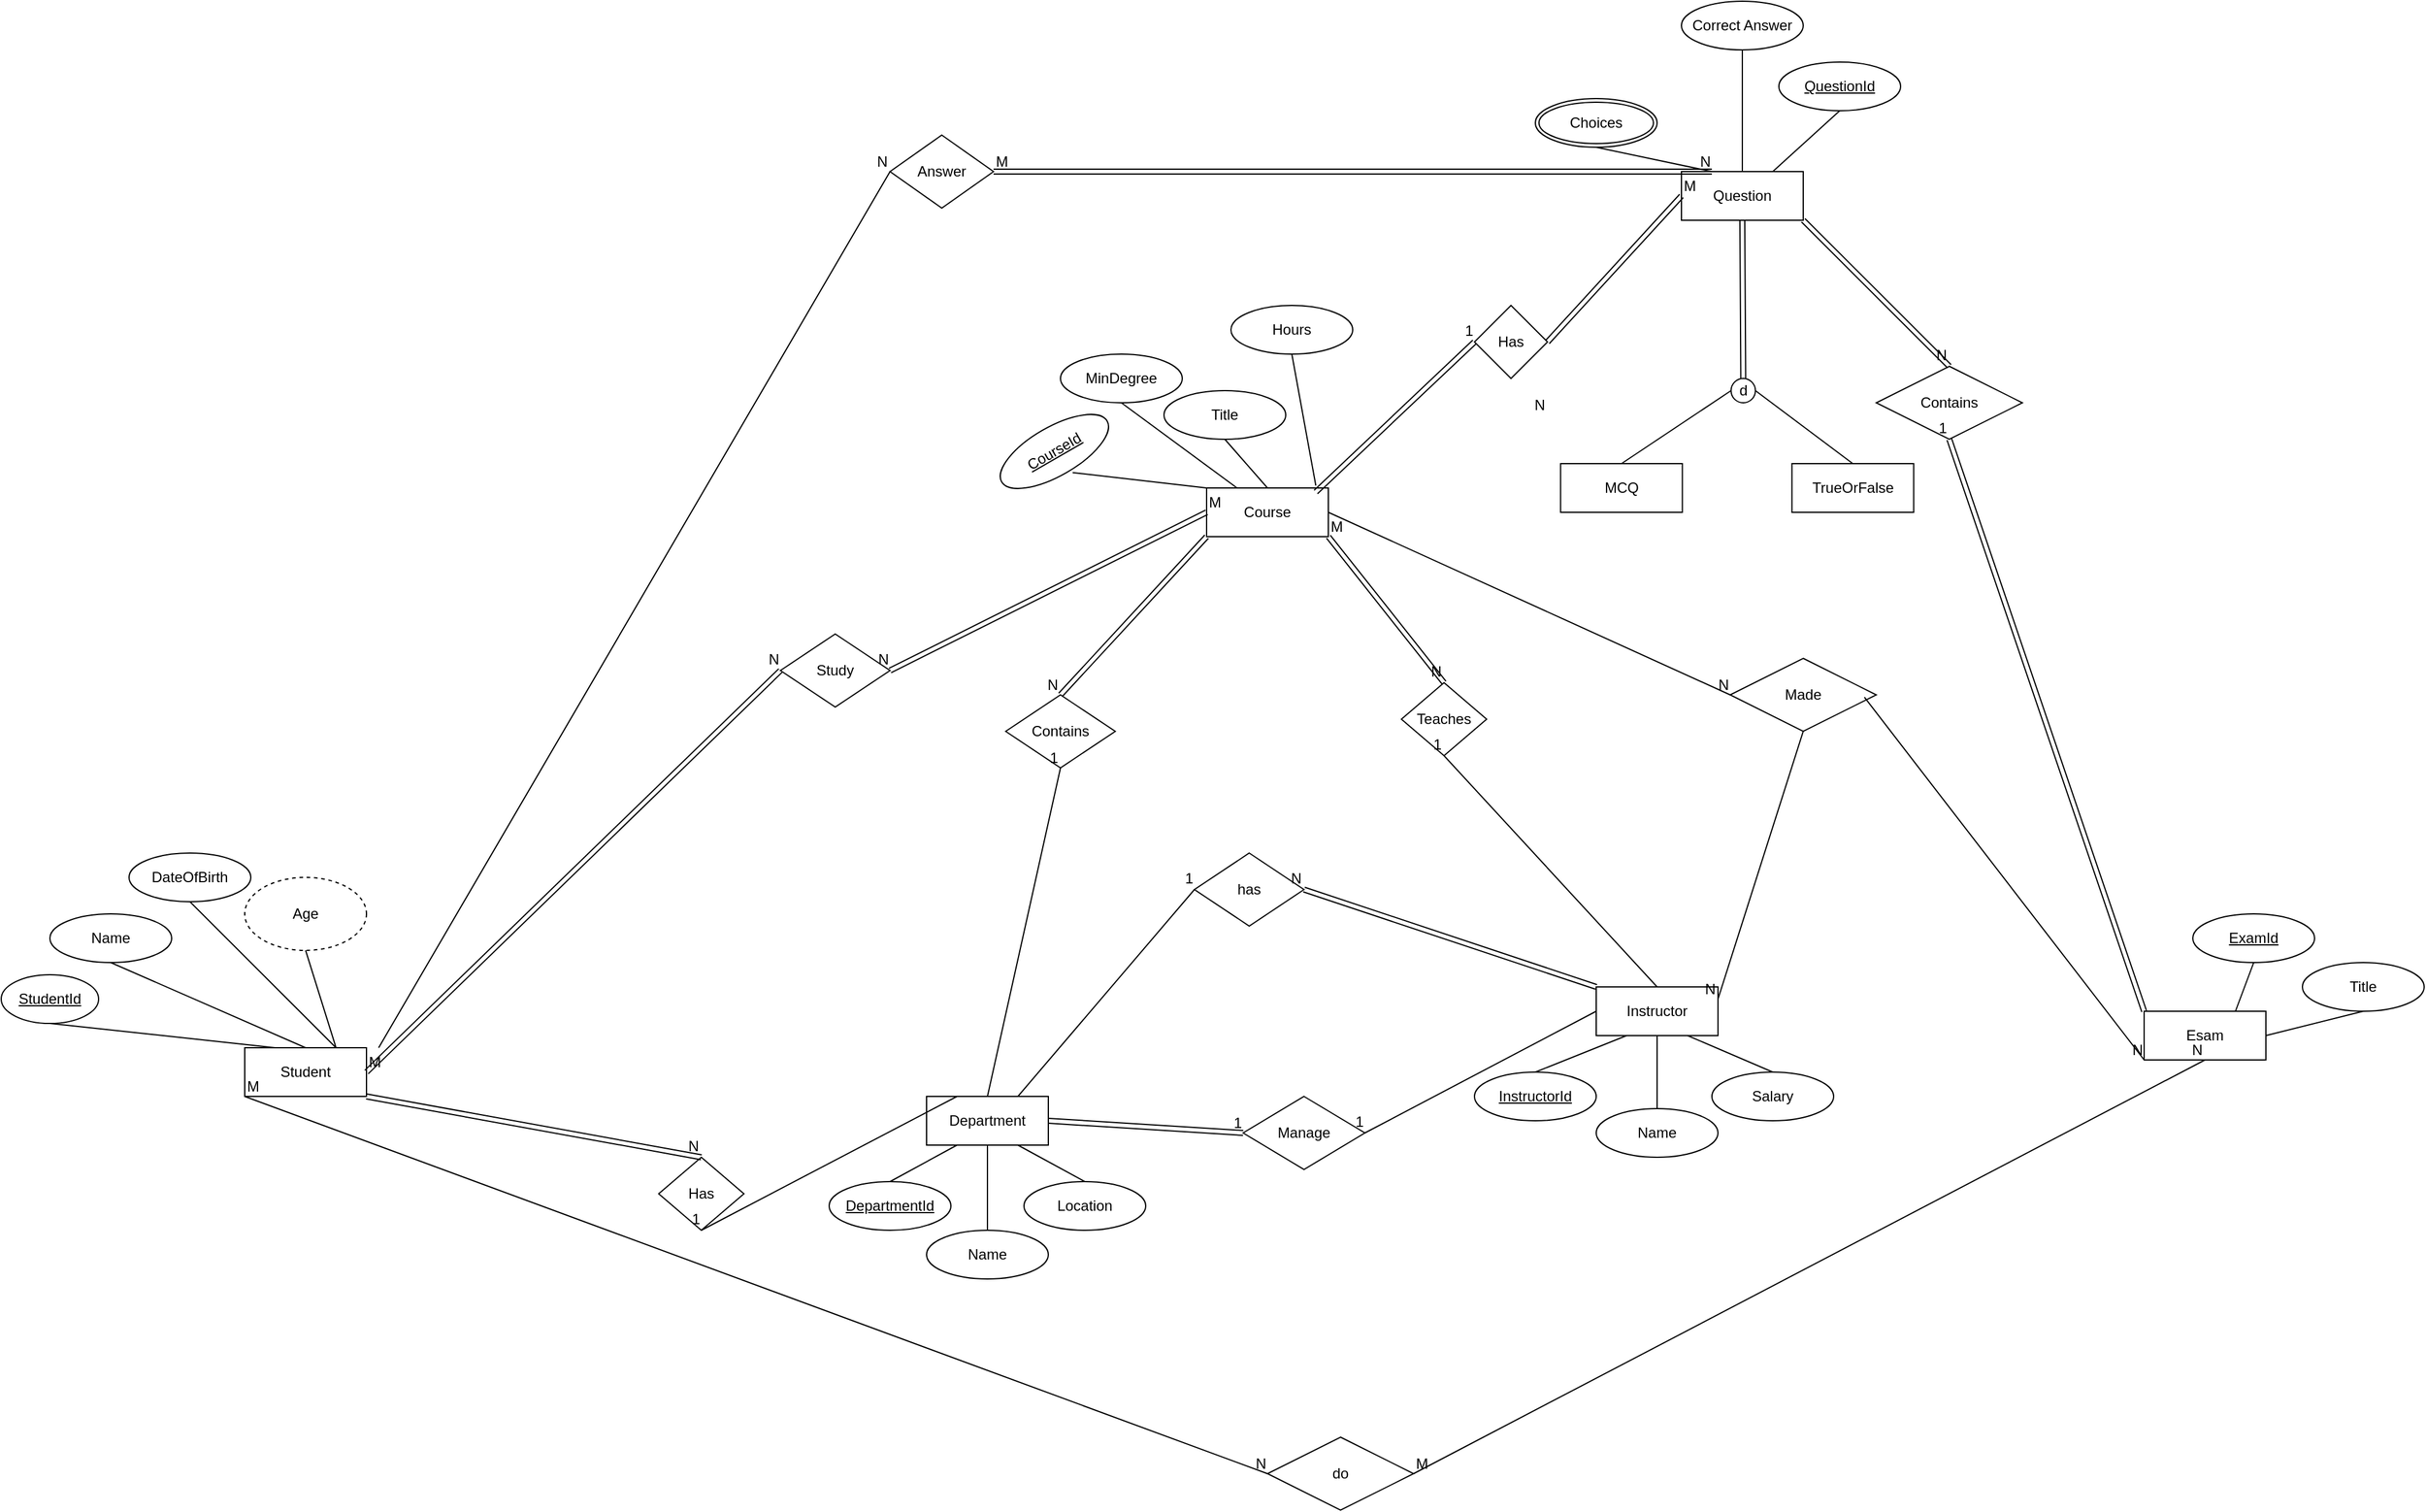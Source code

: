<mxfile version="28.0.7">
  <diagram name="Page-1" id="fRBDCWR2OJLJG5ZRdutX">
    <mxGraphModel dx="2573" dy="2080" grid="1" gridSize="10" guides="1" tooltips="1" connect="1" arrows="1" fold="1" page="1" pageScale="1" pageWidth="850" pageHeight="1100" math="0" shadow="0">
      <root>
        <mxCell id="0" />
        <mxCell id="1" parent="0" />
        <mxCell id="rZBL0h5UeXgBfajkqojM-1" value="Student" style="whiteSpace=wrap;html=1;align=center;" parent="1" vertex="1">
          <mxGeometry x="-290" y="550" width="100" height="40" as="geometry" />
        </mxCell>
        <mxCell id="rZBL0h5UeXgBfajkqojM-2" value="Instructor" style="whiteSpace=wrap;html=1;align=center;" parent="1" vertex="1">
          <mxGeometry x="820" y="500" width="100" height="40" as="geometry" />
        </mxCell>
        <mxCell id="rZBL0h5UeXgBfajkqojM-3" value="Course" style="whiteSpace=wrap;html=1;align=center;" parent="1" vertex="1">
          <mxGeometry x="500" y="90" width="100" height="40" as="geometry" />
        </mxCell>
        <mxCell id="rZBL0h5UeXgBfajkqojM-4" value="Department" style="whiteSpace=wrap;html=1;align=center;" parent="1" vertex="1">
          <mxGeometry x="270" y="590" width="100" height="40" as="geometry" />
        </mxCell>
        <mxCell id="rZBL0h5UeXgBfajkqojM-5" value="Question" style="whiteSpace=wrap;html=1;align=center;" parent="1" vertex="1">
          <mxGeometry x="890" y="-170" width="100" height="40" as="geometry" />
        </mxCell>
        <mxCell id="rZBL0h5UeXgBfajkqojM-7" value="&lt;u&gt;CourseId&lt;/u&gt;" style="ellipse;whiteSpace=wrap;html=1;align=center;rotation=-30;" parent="1" vertex="1">
          <mxGeometry x="325" y="40" width="100" height="40" as="geometry" />
        </mxCell>
        <mxCell id="rZBL0h5UeXgBfajkqojM-13" value="&lt;u&gt;DepartmentId&lt;/u&gt;" style="ellipse;whiteSpace=wrap;html=1;align=center;" parent="1" vertex="1">
          <mxGeometry x="190" y="660" width="100" height="40" as="geometry" />
        </mxCell>
        <mxCell id="rZBL0h5UeXgBfajkqojM-14" value="&lt;u&gt;InstructorId&lt;/u&gt;" style="ellipse;whiteSpace=wrap;html=1;align=center;" parent="1" vertex="1">
          <mxGeometry x="720" y="570" width="100" height="40" as="geometry" />
        </mxCell>
        <mxCell id="rZBL0h5UeXgBfajkqojM-15" value="&lt;u&gt;QuestionId&lt;/u&gt;" style="ellipse;whiteSpace=wrap;html=1;align=center;" parent="1" vertex="1">
          <mxGeometry x="970" y="-260" width="100" height="40" as="geometry" />
        </mxCell>
        <mxCell id="rZBL0h5UeXgBfajkqojM-16" value="&lt;u&gt;StudentId&lt;/u&gt;" style="ellipse;whiteSpace=wrap;html=1;align=center;" parent="1" vertex="1">
          <mxGeometry x="-490" y="490" width="80" height="40" as="geometry" />
        </mxCell>
        <mxCell id="rZBL0h5UeXgBfajkqojM-17" value="Name" style="ellipse;whiteSpace=wrap;html=1;align=center;" parent="1" vertex="1">
          <mxGeometry x="-450" y="440" width="100" height="40" as="geometry" />
        </mxCell>
        <mxCell id="rZBL0h5UeXgBfajkqojM-18" value="DateOfBirth" style="ellipse;whiteSpace=wrap;html=1;align=center;" parent="1" vertex="1">
          <mxGeometry x="-385" y="390" width="100" height="40" as="geometry" />
        </mxCell>
        <mxCell id="rZBL0h5UeXgBfajkqojM-19" value="Hours" style="ellipse;whiteSpace=wrap;html=1;align=center;" parent="1" vertex="1">
          <mxGeometry x="520" y="-60" width="100" height="40" as="geometry" />
        </mxCell>
        <mxCell id="rZBL0h5UeXgBfajkqojM-20" value="Title" style="ellipse;whiteSpace=wrap;html=1;align=center;" parent="1" vertex="1">
          <mxGeometry x="465" y="10" width="100" height="40" as="geometry" />
        </mxCell>
        <mxCell id="rZBL0h5UeXgBfajkqojM-21" value="d" style="ellipse;whiteSpace=wrap;html=1;align=center;" parent="1" vertex="1">
          <mxGeometry x="930.74" width="20" height="20" as="geometry" />
        </mxCell>
        <mxCell id="rZBL0h5UeXgBfajkqojM-22" value="Name" style="ellipse;whiteSpace=wrap;html=1;align=center;" parent="1" vertex="1">
          <mxGeometry x="820" y="600" width="100" height="40" as="geometry" />
        </mxCell>
        <mxCell id="rZBL0h5UeXgBfajkqojM-24" value="Location" style="ellipse;whiteSpace=wrap;html=1;align=center;" parent="1" vertex="1">
          <mxGeometry x="350" y="660" width="100" height="40" as="geometry" />
        </mxCell>
        <mxCell id="rZBL0h5UeXgBfajkqojM-25" value="Name" style="ellipse;whiteSpace=wrap;html=1;align=center;" parent="1" vertex="1">
          <mxGeometry x="270" y="700" width="100" height="40" as="geometry" />
        </mxCell>
        <mxCell id="rZBL0h5UeXgBfajkqojM-26" value="Salary" style="ellipse;whiteSpace=wrap;html=1;align=center;" parent="1" vertex="1">
          <mxGeometry x="915" y="570" width="100" height="40" as="geometry" />
        </mxCell>
        <mxCell id="rZBL0h5UeXgBfajkqojM-27" value="Choices" style="ellipse;shape=doubleEllipse;margin=3;whiteSpace=wrap;html=1;align=center;" parent="1" vertex="1">
          <mxGeometry x="770" y="-230" width="100" height="40" as="geometry" />
        </mxCell>
        <mxCell id="rZBL0h5UeXgBfajkqojM-28" value="Age" style="ellipse;whiteSpace=wrap;html=1;align=center;dashed=1;" parent="1" vertex="1">
          <mxGeometry x="-290" y="410" width="100" height="60" as="geometry" />
        </mxCell>
        <mxCell id="rZBL0h5UeXgBfajkqojM-29" value="Has" style="shape=rhombus;perimeter=rhombusPerimeter;whiteSpace=wrap;html=1;align=center;" parent="1" vertex="1">
          <mxGeometry x="50" y="640" width="70" height="60" as="geometry" />
        </mxCell>
        <mxCell id="rZBL0h5UeXgBfajkqojM-30" value="" style="endArrow=none;html=1;rounded=0;exitX=0.25;exitY=0;exitDx=0;exitDy=0;entryX=0.5;entryY=1;entryDx=0;entryDy=0;" parent="1" source="rZBL0h5UeXgBfajkqojM-4" target="rZBL0h5UeXgBfajkqojM-29" edge="1">
          <mxGeometry relative="1" as="geometry">
            <mxPoint x="350" y="340" as="sourcePoint" />
            <mxPoint x="510" y="340" as="targetPoint" />
          </mxGeometry>
        </mxCell>
        <mxCell id="rZBL0h5UeXgBfajkqojM-31" value="1" style="resizable=0;html=1;whiteSpace=wrap;align=right;verticalAlign=bottom;" parent="rZBL0h5UeXgBfajkqojM-30" connectable="0" vertex="1">
          <mxGeometry x="1" relative="1" as="geometry" />
        </mxCell>
        <mxCell id="rZBL0h5UeXgBfajkqojM-32" value="" style="shape=link;html=1;rounded=0;exitX=1;exitY=1;exitDx=0;exitDy=0;entryX=0.5;entryY=0;entryDx=0;entryDy=0;" parent="1" source="rZBL0h5UeXgBfajkqojM-1" target="rZBL0h5UeXgBfajkqojM-29" edge="1">
          <mxGeometry relative="1" as="geometry">
            <mxPoint x="200" y="250" as="sourcePoint" />
            <mxPoint x="510" y="340" as="targetPoint" />
          </mxGeometry>
        </mxCell>
        <mxCell id="rZBL0h5UeXgBfajkqojM-33" value="N" style="resizable=0;html=1;whiteSpace=wrap;align=right;verticalAlign=bottom;" parent="rZBL0h5UeXgBfajkqojM-32" connectable="0" vertex="1">
          <mxGeometry x="1" relative="1" as="geometry" />
        </mxCell>
        <mxCell id="rZBL0h5UeXgBfajkqojM-34" value="has" style="shape=rhombus;perimeter=rhombusPerimeter;whiteSpace=wrap;html=1;align=center;" parent="1" vertex="1">
          <mxGeometry x="490" y="390" width="90" height="60" as="geometry" />
        </mxCell>
        <mxCell id="rZBL0h5UeXgBfajkqojM-35" value="" style="shape=link;html=1;rounded=0;exitX=0;exitY=0;exitDx=0;exitDy=0;entryX=1;entryY=0.5;entryDx=0;entryDy=0;" parent="1" source="rZBL0h5UeXgBfajkqojM-2" target="rZBL0h5UeXgBfajkqojM-34" edge="1">
          <mxGeometry relative="1" as="geometry">
            <mxPoint x="305" y="310" as="sourcePoint" />
            <mxPoint x="280" y="430" as="targetPoint" />
            <Array as="points" />
          </mxGeometry>
        </mxCell>
        <mxCell id="rZBL0h5UeXgBfajkqojM-36" value="N" style="resizable=0;html=1;whiteSpace=wrap;align=right;verticalAlign=bottom;" parent="rZBL0h5UeXgBfajkqojM-35" connectable="0" vertex="1">
          <mxGeometry x="1" relative="1" as="geometry" />
        </mxCell>
        <mxCell id="rZBL0h5UeXgBfajkqojM-37" value="" style="endArrow=none;html=1;rounded=0;exitX=0.75;exitY=0;exitDx=0;exitDy=0;entryX=0;entryY=0.5;entryDx=0;entryDy=0;" parent="1" source="rZBL0h5UeXgBfajkqojM-4" target="rZBL0h5UeXgBfajkqojM-34" edge="1">
          <mxGeometry relative="1" as="geometry">
            <mxPoint x="400" y="510" as="sourcePoint" />
            <mxPoint x="250" y="450" as="targetPoint" />
          </mxGeometry>
        </mxCell>
        <mxCell id="rZBL0h5UeXgBfajkqojM-38" value="1" style="resizable=0;html=1;whiteSpace=wrap;align=right;verticalAlign=bottom;" parent="rZBL0h5UeXgBfajkqojM-37" connectable="0" vertex="1">
          <mxGeometry x="1" relative="1" as="geometry" />
        </mxCell>
        <mxCell id="rZBL0h5UeXgBfajkqojM-39" value="Manage" style="shape=rhombus;perimeter=rhombusPerimeter;whiteSpace=wrap;html=1;align=center;" parent="1" vertex="1">
          <mxGeometry x="530" y="590" width="100" height="60" as="geometry" />
        </mxCell>
        <mxCell id="rZBL0h5UeXgBfajkqojM-40" value="" style="endArrow=none;html=1;rounded=0;exitX=0;exitY=0.5;exitDx=0;exitDy=0;entryX=1;entryY=0.5;entryDx=0;entryDy=0;" parent="1" source="rZBL0h5UeXgBfajkqojM-2" edge="1" target="rZBL0h5UeXgBfajkqojM-39">
          <mxGeometry relative="1" as="geometry">
            <mxPoint x="740" y="550" as="sourcePoint" />
            <mxPoint x="730" y="520" as="targetPoint" />
          </mxGeometry>
        </mxCell>
        <mxCell id="rZBL0h5UeXgBfajkqojM-41" value="1" style="resizable=0;html=1;whiteSpace=wrap;align=right;verticalAlign=bottom;" parent="rZBL0h5UeXgBfajkqojM-40" connectable="0" vertex="1">
          <mxGeometry x="1" relative="1" as="geometry" />
        </mxCell>
        <mxCell id="rZBL0h5UeXgBfajkqojM-42" value="" style="shape=link;html=1;rounded=0;exitX=1;exitY=0.5;exitDx=0;exitDy=0;entryX=0;entryY=0.5;entryDx=0;entryDy=0;" parent="1" source="rZBL0h5UeXgBfajkqojM-4" target="rZBL0h5UeXgBfajkqojM-39" edge="1">
          <mxGeometry relative="1" as="geometry">
            <mxPoint x="350" y="470" as="sourcePoint" />
            <mxPoint x="460" y="610" as="targetPoint" />
          </mxGeometry>
        </mxCell>
        <mxCell id="rZBL0h5UeXgBfajkqojM-43" value="1" style="resizable=0;html=1;whiteSpace=wrap;align=right;verticalAlign=bottom;" parent="rZBL0h5UeXgBfajkqojM-42" connectable="0" vertex="1">
          <mxGeometry x="1" relative="1" as="geometry" />
        </mxCell>
        <mxCell id="rZBL0h5UeXgBfajkqojM-45" value="" style="endArrow=none;html=1;rounded=0;exitX=0.5;exitY=1;exitDx=0;exitDy=0;entryX=0.5;entryY=0;entryDx=0;entryDy=0;" parent="1" source="rZBL0h5UeXgBfajkqojM-17" target="rZBL0h5UeXgBfajkqojM-1" edge="1">
          <mxGeometry relative="1" as="geometry">
            <mxPoint x="-170" y="660" as="sourcePoint" />
            <mxPoint x="-10" y="660" as="targetPoint" />
          </mxGeometry>
        </mxCell>
        <mxCell id="rZBL0h5UeXgBfajkqojM-46" value="" style="endArrow=none;html=1;rounded=0;exitX=0.5;exitY=1;exitDx=0;exitDy=0;entryX=0.25;entryY=0;entryDx=0;entryDy=0;" parent="1" source="rZBL0h5UeXgBfajkqojM-16" target="rZBL0h5UeXgBfajkqojM-1" edge="1">
          <mxGeometry relative="1" as="geometry">
            <mxPoint x="-170" y="660" as="sourcePoint" />
            <mxPoint x="-10" y="660" as="targetPoint" />
          </mxGeometry>
        </mxCell>
        <mxCell id="rZBL0h5UeXgBfajkqojM-47" value="" style="endArrow=none;html=1;rounded=0;exitX=0.5;exitY=1;exitDx=0;exitDy=0;entryX=0.75;entryY=0;entryDx=0;entryDy=0;" parent="1" source="rZBL0h5UeXgBfajkqojM-18" target="rZBL0h5UeXgBfajkqojM-1" edge="1">
          <mxGeometry relative="1" as="geometry">
            <mxPoint x="-290" y="460" as="sourcePoint" />
            <mxPoint x="26" y="693.6" as="targetPoint" />
          </mxGeometry>
        </mxCell>
        <mxCell id="rZBL0h5UeXgBfajkqojM-48" value="" style="endArrow=none;html=1;rounded=0;entryX=0.5;entryY=0;entryDx=0;entryDy=0;exitX=0.25;exitY=1;exitDx=0;exitDy=0;" parent="1" source="rZBL0h5UeXgBfajkqojM-2" target="rZBL0h5UeXgBfajkqojM-14" edge="1">
          <mxGeometry relative="1" as="geometry">
            <mxPoint x="560" y="380" as="sourcePoint" />
            <mxPoint x="780" y="490" as="targetPoint" />
          </mxGeometry>
        </mxCell>
        <mxCell id="rZBL0h5UeXgBfajkqojM-49" value="" style="endArrow=none;html=1;rounded=0;exitX=0.5;exitY=1;exitDx=0;exitDy=0;entryX=0.75;entryY=0;entryDx=0;entryDy=0;" parent="1" source="rZBL0h5UeXgBfajkqojM-28" target="rZBL0h5UeXgBfajkqojM-1" edge="1">
          <mxGeometry relative="1" as="geometry">
            <mxPoint x="-230" y="480" as="sourcePoint" />
            <mxPoint x="70" y="700" as="targetPoint" />
          </mxGeometry>
        </mxCell>
        <mxCell id="rZBL0h5UeXgBfajkqojM-50" value="" style="endArrow=none;html=1;rounded=0;entryX=0;entryY=0.5;entryDx=0;entryDy=0;exitX=0.5;exitY=0;exitDx=0;exitDy=0;" parent="1" source="rZBL0h5UeXgBfajkqojM-59" target="rZBL0h5UeXgBfajkqojM-21" edge="1">
          <mxGeometry relative="1" as="geometry">
            <mxPoint x="530.74" y="30" as="sourcePoint" />
            <mxPoint x="690.74" y="30" as="targetPoint" />
          </mxGeometry>
        </mxCell>
        <mxCell id="rZBL0h5UeXgBfajkqojM-51" value="" style="endArrow=none;html=1;rounded=0;entryX=0.5;entryY=1;entryDx=0;entryDy=0;exitX=0.5;exitY=0;exitDx=0;exitDy=0;" parent="1" source="rZBL0h5UeXgBfajkqojM-5" target="rZBL0h5UeXgBfajkqojM-60" edge="1">
          <mxGeometry relative="1" as="geometry">
            <mxPoint x="540" y="-30" as="sourcePoint" />
            <mxPoint x="700" y="-30" as="targetPoint" />
          </mxGeometry>
        </mxCell>
        <mxCell id="rZBL0h5UeXgBfajkqojM-52" value="" style="endArrow=none;html=1;rounded=0;entryX=0.5;entryY=1;entryDx=0;entryDy=0;exitX=0.25;exitY=0;exitDx=0;exitDy=0;" parent="1" source="rZBL0h5UeXgBfajkqojM-5" target="rZBL0h5UeXgBfajkqojM-27" edge="1">
          <mxGeometry relative="1" as="geometry">
            <mxPoint x="540" y="-30" as="sourcePoint" />
            <mxPoint x="700" y="-30" as="targetPoint" />
          </mxGeometry>
        </mxCell>
        <mxCell id="rZBL0h5UeXgBfajkqojM-53" value="" style="endArrow=none;html=1;rounded=0;entryX=0.5;entryY=1;entryDx=0;entryDy=0;exitX=0.75;exitY=0;exitDx=0;exitDy=0;" parent="1" source="rZBL0h5UeXgBfajkqojM-5" target="rZBL0h5UeXgBfajkqojM-15" edge="1">
          <mxGeometry relative="1" as="geometry">
            <mxPoint x="540" y="-30" as="sourcePoint" />
            <mxPoint x="700" y="-30" as="targetPoint" />
          </mxGeometry>
        </mxCell>
        <mxCell id="rZBL0h5UeXgBfajkqojM-54" value="" style="endArrow=none;html=1;rounded=0;exitX=0.5;exitY=1;exitDx=0;exitDy=0;entryX=0.897;entryY=-0.05;entryDx=0;entryDy=0;entryPerimeter=0;" parent="1" source="rZBL0h5UeXgBfajkqojM-19" target="rZBL0h5UeXgBfajkqojM-3" edge="1">
          <mxGeometry relative="1" as="geometry">
            <mxPoint x="510" y="230" as="sourcePoint" />
            <mxPoint x="690" y="110" as="targetPoint" />
          </mxGeometry>
        </mxCell>
        <mxCell id="rZBL0h5UeXgBfajkqojM-55" value="" style="endArrow=none;html=1;rounded=0;exitX=0.5;exitY=1;exitDx=0;exitDy=0;entryX=0.5;entryY=0;entryDx=0;entryDy=0;" parent="1" source="rZBL0h5UeXgBfajkqojM-20" target="rZBL0h5UeXgBfajkqojM-3" edge="1">
          <mxGeometry relative="1" as="geometry">
            <mxPoint x="530" y="240" as="sourcePoint" />
            <mxPoint x="690" y="240" as="targetPoint" />
          </mxGeometry>
        </mxCell>
        <mxCell id="rZBL0h5UeXgBfajkqojM-56" value="" style="endArrow=none;html=1;rounded=0;exitX=0.5;exitY=1;exitDx=0;exitDy=0;entryX=0;entryY=0;entryDx=0;entryDy=0;" parent="1" target="rZBL0h5UeXgBfajkqojM-3" edge="1">
          <mxGeometry relative="1" as="geometry">
            <mxPoint x="390" y="77.321" as="sourcePoint" />
            <mxPoint x="700" y="240" as="targetPoint" />
          </mxGeometry>
        </mxCell>
        <mxCell id="rZBL0h5UeXgBfajkqojM-57" value="" style="shape=link;html=1;rounded=0;entryX=0.5;entryY=0;entryDx=0;entryDy=0;exitX=0.5;exitY=1;exitDx=0;exitDy=0;" parent="1" source="rZBL0h5UeXgBfajkqojM-5" target="rZBL0h5UeXgBfajkqojM-21" edge="1">
          <mxGeometry relative="1" as="geometry">
            <mxPoint x="420" y="-10" as="sourcePoint" />
            <mxPoint x="580" y="-10" as="targetPoint" />
          </mxGeometry>
        </mxCell>
        <mxCell id="rZBL0h5UeXgBfajkqojM-59" value="MCQ" style="whiteSpace=wrap;html=1;align=center;" parent="1" vertex="1">
          <mxGeometry x="790.74" y="70" width="100" height="40" as="geometry" />
        </mxCell>
        <mxCell id="rZBL0h5UeXgBfajkqojM-60" value="Correct Answer" style="ellipse;whiteSpace=wrap;html=1;align=center;" parent="1" vertex="1">
          <mxGeometry x="890" y="-310" width="100" height="40" as="geometry" />
        </mxCell>
        <mxCell id="rZBL0h5UeXgBfajkqojM-61" value="TrueOrFalse" style="whiteSpace=wrap;html=1;align=center;" parent="1" vertex="1">
          <mxGeometry x="980.74" y="70" width="100" height="40" as="geometry" />
        </mxCell>
        <mxCell id="rZBL0h5UeXgBfajkqojM-62" value="" style="endArrow=none;html=1;rounded=0;exitX=1;exitY=0.5;exitDx=0;exitDy=0;entryX=0.5;entryY=0;entryDx=0;entryDy=0;" parent="1" source="rZBL0h5UeXgBfajkqojM-21" target="rZBL0h5UeXgBfajkqojM-61" edge="1">
          <mxGeometry relative="1" as="geometry">
            <mxPoint x="640.74" y="50" as="sourcePoint" />
            <mxPoint x="800.74" y="50" as="targetPoint" />
          </mxGeometry>
        </mxCell>
        <mxCell id="rZBL0h5UeXgBfajkqojM-63" value="" style="endArrow=none;html=1;rounded=0;entryX=0.75;entryY=1;entryDx=0;entryDy=0;exitX=0.5;exitY=0;exitDx=0;exitDy=0;" parent="1" source="rZBL0h5UeXgBfajkqojM-26" target="rZBL0h5UeXgBfajkqojM-2" edge="1">
          <mxGeometry relative="1" as="geometry">
            <mxPoint x="670" y="410" as="sourcePoint" />
            <mxPoint x="830" y="410" as="targetPoint" />
          </mxGeometry>
        </mxCell>
        <mxCell id="rZBL0h5UeXgBfajkqojM-64" value="" style="endArrow=none;html=1;rounded=0;entryX=0.5;entryY=1;entryDx=0;entryDy=0;exitX=0.5;exitY=0;exitDx=0;exitDy=0;" parent="1" source="rZBL0h5UeXgBfajkqojM-22" target="rZBL0h5UeXgBfajkqojM-2" edge="1">
          <mxGeometry relative="1" as="geometry">
            <mxPoint x="670" y="410" as="sourcePoint" />
            <mxPoint x="830" y="410" as="targetPoint" />
          </mxGeometry>
        </mxCell>
        <mxCell id="rZBL0h5UeXgBfajkqojM-65" value="" style="endArrow=none;html=1;rounded=0;entryX=0.5;entryY=0;entryDx=0;entryDy=0;exitX=0.5;exitY=1;exitDx=0;exitDy=0;" parent="1" source="rZBL0h5UeXgBfajkqojM-4" target="rZBL0h5UeXgBfajkqojM-25" edge="1">
          <mxGeometry relative="1" as="geometry">
            <mxPoint x="150" y="650" as="sourcePoint" />
            <mxPoint x="310" y="650" as="targetPoint" />
          </mxGeometry>
        </mxCell>
        <mxCell id="rZBL0h5UeXgBfajkqojM-66" value="" style="endArrow=none;html=1;rounded=0;entryX=0.5;entryY=0;entryDx=0;entryDy=0;exitX=0.75;exitY=1;exitDx=0;exitDy=0;" parent="1" source="rZBL0h5UeXgBfajkqojM-4" target="rZBL0h5UeXgBfajkqojM-24" edge="1">
          <mxGeometry relative="1" as="geometry">
            <mxPoint x="200" y="650" as="sourcePoint" />
            <mxPoint x="360" y="650" as="targetPoint" />
          </mxGeometry>
        </mxCell>
        <mxCell id="rZBL0h5UeXgBfajkqojM-67" value="" style="endArrow=none;html=1;rounded=0;entryX=0.25;entryY=1;entryDx=0;entryDy=0;exitX=0.5;exitY=0;exitDx=0;exitDy=0;" parent="1" source="rZBL0h5UeXgBfajkqojM-13" target="rZBL0h5UeXgBfajkqojM-4" edge="1">
          <mxGeometry relative="1" as="geometry">
            <mxPoint x="140" y="670" as="sourcePoint" />
            <mxPoint x="300" y="670" as="targetPoint" />
          </mxGeometry>
        </mxCell>
        <mxCell id="rZBL0h5UeXgBfajkqojM-68" value="Contains" style="shape=rhombus;perimeter=rhombusPerimeter;whiteSpace=wrap;html=1;align=center;" parent="1" vertex="1">
          <mxGeometry x="335" y="260" width="90" height="60" as="geometry" />
        </mxCell>
        <mxCell id="rZBL0h5UeXgBfajkqojM-69" value="" style="shape=link;html=1;rounded=0;entryX=0.5;entryY=0;entryDx=0;entryDy=0;exitX=0;exitY=1;exitDx=0;exitDy=0;" parent="1" source="rZBL0h5UeXgBfajkqojM-3" target="rZBL0h5UeXgBfajkqojM-68" edge="1">
          <mxGeometry relative="1" as="geometry">
            <mxPoint x="450" y="340" as="sourcePoint" />
            <mxPoint x="610" y="340" as="targetPoint" />
          </mxGeometry>
        </mxCell>
        <mxCell id="rZBL0h5UeXgBfajkqojM-70" value="N" style="resizable=0;html=1;whiteSpace=wrap;align=right;verticalAlign=bottom;" parent="rZBL0h5UeXgBfajkqojM-69" connectable="0" vertex="1">
          <mxGeometry x="1" relative="1" as="geometry" />
        </mxCell>
        <mxCell id="rZBL0h5UeXgBfajkqojM-71" value="" style="endArrow=none;html=1;rounded=0;exitX=0.5;exitY=0;exitDx=0;exitDy=0;entryX=0.5;entryY=1;entryDx=0;entryDy=0;" parent="1" source="rZBL0h5UeXgBfajkqojM-4" target="rZBL0h5UeXgBfajkqojM-68" edge="1">
          <mxGeometry relative="1" as="geometry">
            <mxPoint x="490" y="470" as="sourcePoint" />
            <mxPoint x="330" y="360" as="targetPoint" />
          </mxGeometry>
        </mxCell>
        <mxCell id="rZBL0h5UeXgBfajkqojM-72" value="1" style="resizable=0;html=1;whiteSpace=wrap;align=right;verticalAlign=bottom;" parent="rZBL0h5UeXgBfajkqojM-71" connectable="0" vertex="1">
          <mxGeometry x="1" relative="1" as="geometry" />
        </mxCell>
        <mxCell id="rZBL0h5UeXgBfajkqojM-73" value="Study" style="shape=rhombus;perimeter=rhombusPerimeter;whiteSpace=wrap;html=1;align=center;" parent="1" vertex="1">
          <mxGeometry x="150" y="210" width="90" height="60" as="geometry" />
        </mxCell>
        <mxCell id="rZBL0h5UeXgBfajkqojM-74" value="" style="shape=link;html=1;rounded=0;exitX=1;exitY=0.5;exitDx=0;exitDy=0;entryX=0;entryY=0.5;entryDx=0;entryDy=0;" parent="1" source="rZBL0h5UeXgBfajkqojM-1" target="rZBL0h5UeXgBfajkqojM-73" edge="1">
          <mxGeometry relative="1" as="geometry">
            <mxPoint x="450" y="340" as="sourcePoint" />
            <mxPoint x="610" y="340" as="targetPoint" />
          </mxGeometry>
        </mxCell>
        <mxCell id="rZBL0h5UeXgBfajkqojM-75" value="M" style="resizable=0;html=1;whiteSpace=wrap;align=left;verticalAlign=bottom;" parent="rZBL0h5UeXgBfajkqojM-74" connectable="0" vertex="1">
          <mxGeometry x="-1" relative="1" as="geometry" />
        </mxCell>
        <mxCell id="rZBL0h5UeXgBfajkqojM-76" value="N" style="resizable=0;html=1;whiteSpace=wrap;align=right;verticalAlign=bottom;" parent="rZBL0h5UeXgBfajkqojM-74" connectable="0" vertex="1">
          <mxGeometry x="1" relative="1" as="geometry" />
        </mxCell>
        <mxCell id="rZBL0h5UeXgBfajkqojM-77" value="" style="shape=link;html=1;rounded=0;exitX=0;exitY=0.5;exitDx=0;exitDy=0;entryX=1;entryY=0.5;entryDx=0;entryDy=0;" parent="1" source="rZBL0h5UeXgBfajkqojM-3" target="rZBL0h5UeXgBfajkqojM-73" edge="1">
          <mxGeometry relative="1" as="geometry">
            <mxPoint x="450" y="340" as="sourcePoint" />
            <mxPoint x="610" y="340" as="targetPoint" />
          </mxGeometry>
        </mxCell>
        <mxCell id="rZBL0h5UeXgBfajkqojM-78" value="M" style="resizable=0;html=1;whiteSpace=wrap;align=left;verticalAlign=bottom;" parent="rZBL0h5UeXgBfajkqojM-77" connectable="0" vertex="1">
          <mxGeometry x="-1" relative="1" as="geometry" />
        </mxCell>
        <mxCell id="rZBL0h5UeXgBfajkqojM-79" value="N" style="resizable=0;html=1;whiteSpace=wrap;align=right;verticalAlign=bottom;" parent="rZBL0h5UeXgBfajkqojM-77" connectable="0" vertex="1">
          <mxGeometry x="1" relative="1" as="geometry" />
        </mxCell>
        <mxCell id="rZBL0h5UeXgBfajkqojM-80" value="Teaches" style="shape=rhombus;perimeter=rhombusPerimeter;whiteSpace=wrap;html=1;align=center;" parent="1" vertex="1">
          <mxGeometry x="660" y="250" width="70" height="60" as="geometry" />
        </mxCell>
        <mxCell id="rZBL0h5UeXgBfajkqojM-82" value="" style="shape=link;html=1;rounded=0;exitX=1;exitY=1;exitDx=0;exitDy=0;entryX=0.5;entryY=0;entryDx=0;entryDy=0;" parent="1" source="rZBL0h5UeXgBfajkqojM-3" target="rZBL0h5UeXgBfajkqojM-80" edge="1">
          <mxGeometry relative="1" as="geometry">
            <mxPoint x="450" y="340" as="sourcePoint" />
            <mxPoint x="610" y="340" as="targetPoint" />
          </mxGeometry>
        </mxCell>
        <mxCell id="rZBL0h5UeXgBfajkqojM-83" value="M" style="resizable=0;html=1;whiteSpace=wrap;align=left;verticalAlign=bottom;" parent="rZBL0h5UeXgBfajkqojM-82" connectable="0" vertex="1">
          <mxGeometry x="-1" relative="1" as="geometry" />
        </mxCell>
        <mxCell id="rZBL0h5UeXgBfajkqojM-84" value="N" style="resizable=0;html=1;whiteSpace=wrap;align=right;verticalAlign=bottom;" parent="rZBL0h5UeXgBfajkqojM-82" connectable="0" vertex="1">
          <mxGeometry x="1" relative="1" as="geometry" />
        </mxCell>
        <mxCell id="rZBL0h5UeXgBfajkqojM-85" value="" style="endArrow=none;html=1;rounded=0;entryX=0.5;entryY=1;entryDx=0;entryDy=0;exitX=0.5;exitY=0;exitDx=0;exitDy=0;" parent="1" source="rZBL0h5UeXgBfajkqojM-2" target="rZBL0h5UeXgBfajkqojM-80" edge="1">
          <mxGeometry relative="1" as="geometry">
            <mxPoint x="450" y="340" as="sourcePoint" />
            <mxPoint x="610" y="340" as="targetPoint" />
          </mxGeometry>
        </mxCell>
        <mxCell id="rZBL0h5UeXgBfajkqojM-86" value="1" style="resizable=0;html=1;whiteSpace=wrap;align=right;verticalAlign=bottom;" parent="rZBL0h5UeXgBfajkqojM-85" connectable="0" vertex="1">
          <mxGeometry x="1" relative="1" as="geometry" />
        </mxCell>
        <mxCell id="rZBL0h5UeXgBfajkqojM-87" value="Has" style="shape=rhombus;perimeter=rhombusPerimeter;whiteSpace=wrap;html=1;align=center;" parent="1" vertex="1">
          <mxGeometry x="720" y="-60" width="60" height="60" as="geometry" />
        </mxCell>
        <mxCell id="rZBL0h5UeXgBfajkqojM-88" value="" style="shape=link;html=1;rounded=0;entryX=0;entryY=0.5;entryDx=0;entryDy=0;exitX=0.897;exitY=0.083;exitDx=0;exitDy=0;exitPerimeter=0;" parent="1" source="rZBL0h5UeXgBfajkqojM-3" target="rZBL0h5UeXgBfajkqojM-87" edge="1">
          <mxGeometry relative="1" as="geometry">
            <mxPoint x="450" y="340" as="sourcePoint" />
            <mxPoint x="610" y="340" as="targetPoint" />
          </mxGeometry>
        </mxCell>
        <mxCell id="rZBL0h5UeXgBfajkqojM-89" value="1" style="resizable=0;html=1;whiteSpace=wrap;align=right;verticalAlign=bottom;" parent="rZBL0h5UeXgBfajkqojM-88" connectable="0" vertex="1">
          <mxGeometry x="1" relative="1" as="geometry" />
        </mxCell>
        <mxCell id="rZBL0h5UeXgBfajkqojM-90" value="" style="shape=link;html=1;rounded=0;entryX=1;entryY=0.5;entryDx=0;entryDy=0;exitX=0;exitY=0.5;exitDx=0;exitDy=0;" parent="1" source="rZBL0h5UeXgBfajkqojM-5" edge="1">
          <mxGeometry relative="1" as="geometry">
            <mxPoint x="520" y="-10" as="sourcePoint" />
            <mxPoint x="780" y="-30" as="targetPoint" />
          </mxGeometry>
        </mxCell>
        <mxCell id="rZBL0h5UeXgBfajkqojM-91" value="M" style="resizable=0;html=1;whiteSpace=wrap;align=left;verticalAlign=bottom;" parent="rZBL0h5UeXgBfajkqojM-90" connectable="0" vertex="1">
          <mxGeometry x="-1" relative="1" as="geometry" />
        </mxCell>
        <mxCell id="rZBL0h5UeXgBfajkqojM-92" value="N" style="resizable=0;html=1;whiteSpace=wrap;align=right;verticalAlign=bottom;" parent="rZBL0h5UeXgBfajkqojM-90" connectable="0" vertex="1">
          <mxGeometry x="1" relative="1" as="geometry">
            <mxPoint y="60" as="offset" />
          </mxGeometry>
        </mxCell>
        <mxCell id="rZBL0h5UeXgBfajkqojM-93" value="MinDegree" style="ellipse;whiteSpace=wrap;html=1;align=center;" parent="1" vertex="1">
          <mxGeometry x="380" y="-20" width="100" height="40" as="geometry" />
        </mxCell>
        <mxCell id="rZBL0h5UeXgBfajkqojM-94" value="" style="endArrow=none;html=1;rounded=0;entryX=0.5;entryY=1;entryDx=0;entryDy=0;exitX=0.25;exitY=0;exitDx=0;exitDy=0;" parent="1" source="rZBL0h5UeXgBfajkqojM-3" target="rZBL0h5UeXgBfajkqojM-93" edge="1">
          <mxGeometry relative="1" as="geometry">
            <mxPoint x="530" y="80" as="sourcePoint" />
            <mxPoint x="520" y="10" as="targetPoint" />
          </mxGeometry>
        </mxCell>
        <mxCell id="rZBL0h5UeXgBfajkqojM-95" value="Answer" style="shape=rhombus;perimeter=rhombusPerimeter;whiteSpace=wrap;html=1;align=center;" parent="1" vertex="1">
          <mxGeometry x="240" y="-200" width="85" height="60" as="geometry" />
        </mxCell>
        <mxCell id="rZBL0h5UeXgBfajkqojM-96" value="" style="shape=link;html=1;rounded=0;entryX=0.25;entryY=0;entryDx=0;entryDy=0;exitX=1;exitY=0.5;exitDx=0;exitDy=0;" parent="1" source="rZBL0h5UeXgBfajkqojM-95" target="rZBL0h5UeXgBfajkqojM-5" edge="1">
          <mxGeometry relative="1" as="geometry">
            <mxPoint x="390" y="310" as="sourcePoint" />
            <mxPoint x="550" y="310" as="targetPoint" />
          </mxGeometry>
        </mxCell>
        <mxCell id="rZBL0h5UeXgBfajkqojM-97" value="M" style="resizable=0;html=1;whiteSpace=wrap;align=left;verticalAlign=bottom;" parent="rZBL0h5UeXgBfajkqojM-96" connectable="0" vertex="1">
          <mxGeometry x="-1" relative="1" as="geometry" />
        </mxCell>
        <mxCell id="rZBL0h5UeXgBfajkqojM-98" value="N" style="resizable=0;html=1;whiteSpace=wrap;align=right;verticalAlign=bottom;" parent="rZBL0h5UeXgBfajkqojM-96" connectable="0" vertex="1">
          <mxGeometry x="1" relative="1" as="geometry" />
        </mxCell>
        <mxCell id="rZBL0h5UeXgBfajkqojM-99" value="" style="endArrow=none;html=1;rounded=0;entryX=0;entryY=0.5;entryDx=0;entryDy=0;exitX=1.1;exitY=0;exitDx=0;exitDy=0;exitPerimeter=0;" parent="1" source="rZBL0h5UeXgBfajkqojM-1" target="rZBL0h5UeXgBfajkqojM-95" edge="1">
          <mxGeometry relative="1" as="geometry">
            <mxPoint x="300" y="90" as="sourcePoint" />
            <mxPoint x="550" y="290" as="targetPoint" />
            <Array as="points" />
          </mxGeometry>
        </mxCell>
        <mxCell id="rZBL0h5UeXgBfajkqojM-100" value="N" style="resizable=0;html=1;whiteSpace=wrap;align=right;verticalAlign=bottom;" parent="rZBL0h5UeXgBfajkqojM-99" connectable="0" vertex="1">
          <mxGeometry x="1" relative="1" as="geometry" />
        </mxCell>
        <mxCell id="1AgGO30O7LRqQ1ELM9kM-8" value="Esam" style="whiteSpace=wrap;html=1;align=center;" vertex="1" parent="1">
          <mxGeometry x="1270" y="520" width="100" height="40" as="geometry" />
        </mxCell>
        <mxCell id="1AgGO30O7LRqQ1ELM9kM-9" value="&lt;u&gt;ExamId&lt;/u&gt;" style="ellipse;whiteSpace=wrap;html=1;align=center;" vertex="1" parent="1">
          <mxGeometry x="1310" y="440" width="100" height="40" as="geometry" />
        </mxCell>
        <mxCell id="1AgGO30O7LRqQ1ELM9kM-10" value="Title" style="ellipse;whiteSpace=wrap;html=1;align=center;" vertex="1" parent="1">
          <mxGeometry x="1400" y="480" width="100" height="40" as="geometry" />
        </mxCell>
        <mxCell id="1AgGO30O7LRqQ1ELM9kM-13" value="" style="endArrow=none;html=1;rounded=0;exitX=0.5;exitY=1;exitDx=0;exitDy=0;entryX=1;entryY=0.5;entryDx=0;entryDy=0;" edge="1" parent="1" source="1AgGO30O7LRqQ1ELM9kM-10" target="1AgGO30O7LRqQ1ELM9kM-8">
          <mxGeometry relative="1" as="geometry">
            <mxPoint x="660" y="690" as="sourcePoint" />
            <mxPoint x="1390" y="540" as="targetPoint" />
          </mxGeometry>
        </mxCell>
        <mxCell id="1AgGO30O7LRqQ1ELM9kM-14" value="" style="endArrow=none;html=1;rounded=0;entryX=0.5;entryY=1;entryDx=0;entryDy=0;exitX=0.75;exitY=0;exitDx=0;exitDy=0;" edge="1" parent="1" source="1AgGO30O7LRqQ1ELM9kM-8" target="1AgGO30O7LRqQ1ELM9kM-9">
          <mxGeometry relative="1" as="geometry">
            <mxPoint x="820" y="680" as="sourcePoint" />
            <mxPoint x="980" y="680" as="targetPoint" />
          </mxGeometry>
        </mxCell>
        <mxCell id="1AgGO30O7LRqQ1ELM9kM-19" value="Made" style="shape=rhombus;perimeter=rhombusPerimeter;whiteSpace=wrap;html=1;align=center;" vertex="1" parent="1">
          <mxGeometry x="930" y="230" width="120" height="60" as="geometry" />
        </mxCell>
        <mxCell id="1AgGO30O7LRqQ1ELM9kM-24" value="" style="endArrow=none;html=1;rounded=0;exitX=1;exitY=0.5;exitDx=0;exitDy=0;entryX=0;entryY=0.5;entryDx=0;entryDy=0;" edge="1" parent="1" source="rZBL0h5UeXgBfajkqojM-3" target="1AgGO30O7LRqQ1ELM9kM-19">
          <mxGeometry relative="1" as="geometry">
            <mxPoint x="730" y="180" as="sourcePoint" />
            <mxPoint x="890" y="180" as="targetPoint" />
          </mxGeometry>
        </mxCell>
        <mxCell id="1AgGO30O7LRqQ1ELM9kM-25" value="N" style="resizable=0;html=1;whiteSpace=wrap;align=right;verticalAlign=bottom;" connectable="0" vertex="1" parent="1AgGO30O7LRqQ1ELM9kM-24">
          <mxGeometry x="1" relative="1" as="geometry" />
        </mxCell>
        <mxCell id="1AgGO30O7LRqQ1ELM9kM-26" value="" style="endArrow=none;html=1;rounded=0;entryX=1;entryY=0.25;entryDx=0;entryDy=0;exitX=0.5;exitY=1;exitDx=0;exitDy=0;" edge="1" parent="1" source="1AgGO30O7LRqQ1ELM9kM-19" target="rZBL0h5UeXgBfajkqojM-2">
          <mxGeometry relative="1" as="geometry">
            <mxPoint x="860" y="170" as="sourcePoint" />
            <mxPoint x="1020" y="170" as="targetPoint" />
          </mxGeometry>
        </mxCell>
        <mxCell id="1AgGO30O7LRqQ1ELM9kM-27" value="N" style="resizable=0;html=1;whiteSpace=wrap;align=right;verticalAlign=bottom;" connectable="0" vertex="1" parent="1AgGO30O7LRqQ1ELM9kM-26">
          <mxGeometry x="1" relative="1" as="geometry" />
        </mxCell>
        <mxCell id="1AgGO30O7LRqQ1ELM9kM-28" value="" style="endArrow=none;html=1;rounded=0;entryX=0;entryY=1;entryDx=0;entryDy=0;exitX=0.919;exitY=0.533;exitDx=0;exitDy=0;exitPerimeter=0;" edge="1" parent="1" source="1AgGO30O7LRqQ1ELM9kM-19" target="1AgGO30O7LRqQ1ELM9kM-8">
          <mxGeometry relative="1" as="geometry">
            <mxPoint x="860" y="170" as="sourcePoint" />
            <mxPoint x="1020" y="170" as="targetPoint" />
          </mxGeometry>
        </mxCell>
        <mxCell id="1AgGO30O7LRqQ1ELM9kM-29" value="N" style="resizable=0;html=1;whiteSpace=wrap;align=right;verticalAlign=bottom;" connectable="0" vertex="1" parent="1AgGO30O7LRqQ1ELM9kM-28">
          <mxGeometry x="1" relative="1" as="geometry" />
        </mxCell>
        <mxCell id="1AgGO30O7LRqQ1ELM9kM-30" value="Contains" style="shape=rhombus;perimeter=rhombusPerimeter;whiteSpace=wrap;html=1;align=center;" vertex="1" parent="1">
          <mxGeometry x="1050" y="-10" width="120" height="60" as="geometry" />
        </mxCell>
        <mxCell id="1AgGO30O7LRqQ1ELM9kM-34" value="" style="shape=link;html=1;rounded=0;exitX=1;exitY=1;exitDx=0;exitDy=0;entryX=0.5;entryY=0;entryDx=0;entryDy=0;" edge="1" parent="1" source="rZBL0h5UeXgBfajkqojM-5" target="1AgGO30O7LRqQ1ELM9kM-30">
          <mxGeometry relative="1" as="geometry">
            <mxPoint x="730" y="180" as="sourcePoint" />
            <mxPoint x="1050" y="90" as="targetPoint" />
          </mxGeometry>
        </mxCell>
        <mxCell id="1AgGO30O7LRqQ1ELM9kM-35" value="N" style="resizable=0;html=1;whiteSpace=wrap;align=right;verticalAlign=bottom;" connectable="0" vertex="1" parent="1AgGO30O7LRqQ1ELM9kM-34">
          <mxGeometry x="1" relative="1" as="geometry" />
        </mxCell>
        <mxCell id="1AgGO30O7LRqQ1ELM9kM-36" value="" style="shape=link;html=1;rounded=0;entryX=0.5;entryY=1;entryDx=0;entryDy=0;exitX=0;exitY=0;exitDx=0;exitDy=0;" edge="1" parent="1" source="1AgGO30O7LRqQ1ELM9kM-8" target="1AgGO30O7LRqQ1ELM9kM-30">
          <mxGeometry relative="1" as="geometry">
            <mxPoint x="730" y="180" as="sourcePoint" />
            <mxPoint x="890" y="180" as="targetPoint" />
          </mxGeometry>
        </mxCell>
        <mxCell id="1AgGO30O7LRqQ1ELM9kM-37" value="1" style="resizable=0;html=1;whiteSpace=wrap;align=right;verticalAlign=bottom;" connectable="0" vertex="1" parent="1AgGO30O7LRqQ1ELM9kM-36">
          <mxGeometry x="1" relative="1" as="geometry" />
        </mxCell>
        <mxCell id="1AgGO30O7LRqQ1ELM9kM-38" value="do" style="shape=rhombus;perimeter=rhombusPerimeter;whiteSpace=wrap;html=1;align=center;" vertex="1" parent="1">
          <mxGeometry x="550" y="870" width="120" height="60" as="geometry" />
        </mxCell>
        <mxCell id="1AgGO30O7LRqQ1ELM9kM-39" value="" style="endArrow=none;html=1;rounded=0;entryX=0.5;entryY=1;entryDx=0;entryDy=0;exitX=1;exitY=0.5;exitDx=0;exitDy=0;" edge="1" parent="1" source="1AgGO30O7LRqQ1ELM9kM-38" target="1AgGO30O7LRqQ1ELM9kM-8">
          <mxGeometry relative="1" as="geometry">
            <mxPoint x="490" y="510" as="sourcePoint" />
            <mxPoint x="650" y="510" as="targetPoint" />
          </mxGeometry>
        </mxCell>
        <mxCell id="1AgGO30O7LRqQ1ELM9kM-40" value="M" style="resizable=0;html=1;whiteSpace=wrap;align=left;verticalAlign=bottom;" connectable="0" vertex="1" parent="1AgGO30O7LRqQ1ELM9kM-39">
          <mxGeometry x="-1" relative="1" as="geometry" />
        </mxCell>
        <mxCell id="1AgGO30O7LRqQ1ELM9kM-41" value="N" style="resizable=0;html=1;whiteSpace=wrap;align=right;verticalAlign=bottom;" connectable="0" vertex="1" parent="1AgGO30O7LRqQ1ELM9kM-39">
          <mxGeometry x="1" relative="1" as="geometry" />
        </mxCell>
        <mxCell id="1AgGO30O7LRqQ1ELM9kM-42" value="" style="endArrow=none;html=1;rounded=0;entryX=0;entryY=0.5;entryDx=0;entryDy=0;exitX=0;exitY=1;exitDx=0;exitDy=0;" edge="1" parent="1" source="rZBL0h5UeXgBfajkqojM-1" target="1AgGO30O7LRqQ1ELM9kM-38">
          <mxGeometry relative="1" as="geometry">
            <mxPoint x="490" y="510" as="sourcePoint" />
            <mxPoint x="650" y="510" as="targetPoint" />
          </mxGeometry>
        </mxCell>
        <mxCell id="1AgGO30O7LRqQ1ELM9kM-43" value="M" style="resizable=0;html=1;whiteSpace=wrap;align=left;verticalAlign=bottom;" connectable="0" vertex="1" parent="1AgGO30O7LRqQ1ELM9kM-42">
          <mxGeometry x="-1" relative="1" as="geometry" />
        </mxCell>
        <mxCell id="1AgGO30O7LRqQ1ELM9kM-44" value="N" style="resizable=0;html=1;whiteSpace=wrap;align=right;verticalAlign=bottom;" connectable="0" vertex="1" parent="1AgGO30O7LRqQ1ELM9kM-42">
          <mxGeometry x="1" relative="1" as="geometry" />
        </mxCell>
      </root>
    </mxGraphModel>
  </diagram>
</mxfile>

